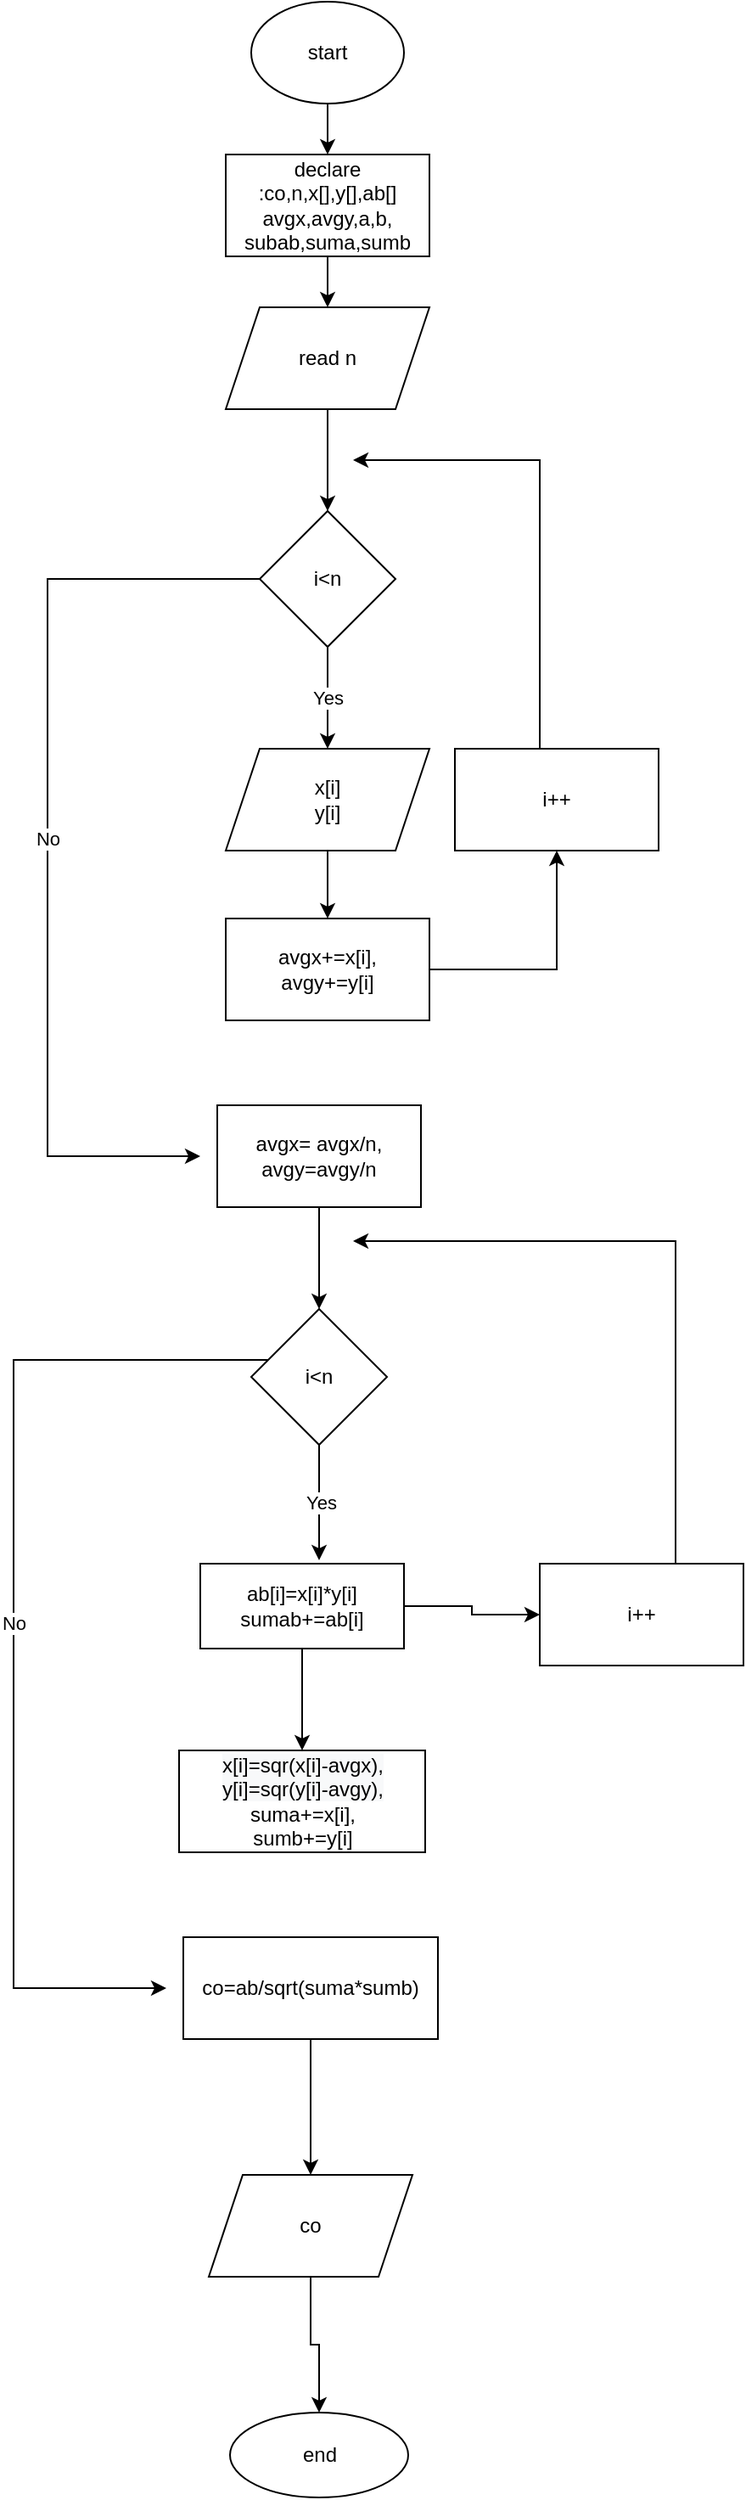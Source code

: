 <mxfile version="20.5.2" type="github">
  <diagram id="C5RBs43oDa-KdzZeNtuy" name="Page-1">
    <mxGraphModel dx="438" dy="709" grid="1" gridSize="10" guides="1" tooltips="1" connect="1" arrows="1" fold="1" page="1" pageScale="1" pageWidth="827" pageHeight="1169" math="0" shadow="0">
      <root>
        <mxCell id="WIyWlLk6GJQsqaUBKTNV-0" />
        <mxCell id="WIyWlLk6GJQsqaUBKTNV-1" parent="WIyWlLk6GJQsqaUBKTNV-0" />
        <mxCell id="pZiopx0UELvQ2Yeu1nXy-2" value="" style="edgeStyle=orthogonalEdgeStyle;rounded=0;orthogonalLoop=1;jettySize=auto;html=1;" edge="1" parent="WIyWlLk6GJQsqaUBKTNV-1" source="pZiopx0UELvQ2Yeu1nXy-0" target="pZiopx0UELvQ2Yeu1nXy-1">
          <mxGeometry relative="1" as="geometry" />
        </mxCell>
        <mxCell id="pZiopx0UELvQ2Yeu1nXy-0" value="start" style="ellipse;whiteSpace=wrap;html=1;" vertex="1" parent="WIyWlLk6GJQsqaUBKTNV-1">
          <mxGeometry x="340" y="50" width="90" height="60" as="geometry" />
        </mxCell>
        <mxCell id="pZiopx0UELvQ2Yeu1nXy-4" value="" style="edgeStyle=orthogonalEdgeStyle;rounded=0;orthogonalLoop=1;jettySize=auto;html=1;" edge="1" parent="WIyWlLk6GJQsqaUBKTNV-1" source="pZiopx0UELvQ2Yeu1nXy-1" target="pZiopx0UELvQ2Yeu1nXy-3">
          <mxGeometry relative="1" as="geometry" />
        </mxCell>
        <mxCell id="pZiopx0UELvQ2Yeu1nXy-1" value="declare :co,n,x[],y[],ab[]&lt;br&gt;avgx,avgy,a,b,&lt;br&gt;subab,suma,sumb" style="rounded=0;whiteSpace=wrap;html=1;" vertex="1" parent="WIyWlLk6GJQsqaUBKTNV-1">
          <mxGeometry x="325" y="140" width="120" height="60" as="geometry" />
        </mxCell>
        <mxCell id="pZiopx0UELvQ2Yeu1nXy-6" value="" style="edgeStyle=orthogonalEdgeStyle;rounded=0;orthogonalLoop=1;jettySize=auto;html=1;" edge="1" parent="WIyWlLk6GJQsqaUBKTNV-1" source="pZiopx0UELvQ2Yeu1nXy-3" target="pZiopx0UELvQ2Yeu1nXy-5">
          <mxGeometry relative="1" as="geometry" />
        </mxCell>
        <mxCell id="pZiopx0UELvQ2Yeu1nXy-3" value="read n" style="shape=parallelogram;perimeter=parallelogramPerimeter;whiteSpace=wrap;html=1;fixedSize=1;" vertex="1" parent="WIyWlLk6GJQsqaUBKTNV-1">
          <mxGeometry x="325" y="230" width="120" height="60" as="geometry" />
        </mxCell>
        <mxCell id="pZiopx0UELvQ2Yeu1nXy-8" value="Yes" style="edgeStyle=orthogonalEdgeStyle;rounded=0;orthogonalLoop=1;jettySize=auto;html=1;" edge="1" parent="WIyWlLk6GJQsqaUBKTNV-1" source="pZiopx0UELvQ2Yeu1nXy-5" target="pZiopx0UELvQ2Yeu1nXy-7">
          <mxGeometry relative="1" as="geometry" />
        </mxCell>
        <mxCell id="pZiopx0UELvQ2Yeu1nXy-16" value="No" style="edgeStyle=orthogonalEdgeStyle;rounded=0;orthogonalLoop=1;jettySize=auto;html=1;" edge="1" parent="WIyWlLk6GJQsqaUBKTNV-1" source="pZiopx0UELvQ2Yeu1nXy-5">
          <mxGeometry relative="1" as="geometry">
            <mxPoint x="310" y="730" as="targetPoint" />
            <Array as="points">
              <mxPoint x="220" y="390" />
              <mxPoint x="220" y="730" />
            </Array>
          </mxGeometry>
        </mxCell>
        <mxCell id="pZiopx0UELvQ2Yeu1nXy-5" value="i&amp;lt;n" style="rhombus;whiteSpace=wrap;html=1;" vertex="1" parent="WIyWlLk6GJQsqaUBKTNV-1">
          <mxGeometry x="345" y="350" width="80" height="80" as="geometry" />
        </mxCell>
        <mxCell id="pZiopx0UELvQ2Yeu1nXy-10" value="" style="edgeStyle=orthogonalEdgeStyle;rounded=0;orthogonalLoop=1;jettySize=auto;html=1;" edge="1" parent="WIyWlLk6GJQsqaUBKTNV-1" source="pZiopx0UELvQ2Yeu1nXy-7" target="pZiopx0UELvQ2Yeu1nXy-9">
          <mxGeometry relative="1" as="geometry" />
        </mxCell>
        <mxCell id="pZiopx0UELvQ2Yeu1nXy-7" value="x[i]&lt;br&gt;y[i]&lt;br&gt;" style="shape=parallelogram;perimeter=parallelogramPerimeter;whiteSpace=wrap;html=1;fixedSize=1;" vertex="1" parent="WIyWlLk6GJQsqaUBKTNV-1">
          <mxGeometry x="325" y="490" width="120" height="60" as="geometry" />
        </mxCell>
        <mxCell id="pZiopx0UELvQ2Yeu1nXy-12" style="edgeStyle=orthogonalEdgeStyle;rounded=0;orthogonalLoop=1;jettySize=auto;html=1;exitX=1;exitY=0.5;exitDx=0;exitDy=0;" edge="1" parent="WIyWlLk6GJQsqaUBKTNV-1" source="pZiopx0UELvQ2Yeu1nXy-9" target="pZiopx0UELvQ2Yeu1nXy-11">
          <mxGeometry relative="1" as="geometry" />
        </mxCell>
        <mxCell id="pZiopx0UELvQ2Yeu1nXy-9" value="avgx+=x[i],&lt;br&gt;avgy+=y[i]" style="rounded=0;whiteSpace=wrap;html=1;" vertex="1" parent="WIyWlLk6GJQsqaUBKTNV-1">
          <mxGeometry x="325" y="590" width="120" height="60" as="geometry" />
        </mxCell>
        <mxCell id="pZiopx0UELvQ2Yeu1nXy-14" style="edgeStyle=orthogonalEdgeStyle;rounded=0;orthogonalLoop=1;jettySize=auto;html=1;" edge="1" parent="WIyWlLk6GJQsqaUBKTNV-1" source="pZiopx0UELvQ2Yeu1nXy-11">
          <mxGeometry relative="1" as="geometry">
            <mxPoint x="400" y="320" as="targetPoint" />
            <Array as="points">
              <mxPoint x="510" y="320" />
            </Array>
          </mxGeometry>
        </mxCell>
        <mxCell id="pZiopx0UELvQ2Yeu1nXy-11" value="i++" style="rounded=0;whiteSpace=wrap;html=1;" vertex="1" parent="WIyWlLk6GJQsqaUBKTNV-1">
          <mxGeometry x="460" y="490" width="120" height="60" as="geometry" />
        </mxCell>
        <mxCell id="pZiopx0UELvQ2Yeu1nXy-30" value="" style="edgeStyle=orthogonalEdgeStyle;rounded=0;orthogonalLoop=1;jettySize=auto;html=1;" edge="1" parent="WIyWlLk6GJQsqaUBKTNV-1" source="pZiopx0UELvQ2Yeu1nXy-17" target="pZiopx0UELvQ2Yeu1nXy-22">
          <mxGeometry relative="1" as="geometry" />
        </mxCell>
        <mxCell id="pZiopx0UELvQ2Yeu1nXy-17" value="avgx= avgx/n,&lt;br&gt;avgy=avgy/n" style="rounded=0;whiteSpace=wrap;html=1;" vertex="1" parent="WIyWlLk6GJQsqaUBKTNV-1">
          <mxGeometry x="320" y="700" width="120" height="60" as="geometry" />
        </mxCell>
        <mxCell id="pZiopx0UELvQ2Yeu1nXy-20" value="Yes" style="edgeStyle=orthogonalEdgeStyle;rounded=0;orthogonalLoop=1;jettySize=auto;html=1;" edge="1" parent="WIyWlLk6GJQsqaUBKTNV-1" source="pZiopx0UELvQ2Yeu1nXy-22">
          <mxGeometry relative="1" as="geometry">
            <mxPoint x="380" y="968" as="targetPoint" />
          </mxGeometry>
        </mxCell>
        <mxCell id="pZiopx0UELvQ2Yeu1nXy-21" value="No" style="edgeStyle=orthogonalEdgeStyle;rounded=0;orthogonalLoop=1;jettySize=auto;html=1;" edge="1" parent="WIyWlLk6GJQsqaUBKTNV-1" source="pZiopx0UELvQ2Yeu1nXy-22">
          <mxGeometry relative="1" as="geometry">
            <mxPoint x="290" y="1220" as="targetPoint" />
            <Array as="points">
              <mxPoint x="200" y="850" />
              <mxPoint x="200" y="1220" />
            </Array>
          </mxGeometry>
        </mxCell>
        <mxCell id="pZiopx0UELvQ2Yeu1nXy-22" value="i&amp;lt;n" style="rhombus;whiteSpace=wrap;html=1;" vertex="1" parent="WIyWlLk6GJQsqaUBKTNV-1">
          <mxGeometry x="340" y="820" width="80" height="80" as="geometry" />
        </mxCell>
        <mxCell id="pZiopx0UELvQ2Yeu1nXy-31" value="" style="edgeStyle=orthogonalEdgeStyle;rounded=0;orthogonalLoop=1;jettySize=auto;html=1;" edge="1" parent="WIyWlLk6GJQsqaUBKTNV-1" source="pZiopx0UELvQ2Yeu1nXy-26" target="pZiopx0UELvQ2Yeu1nXy-28">
          <mxGeometry relative="1" as="geometry" />
        </mxCell>
        <mxCell id="pZiopx0UELvQ2Yeu1nXy-35" value="" style="edgeStyle=orthogonalEdgeStyle;rounded=0;orthogonalLoop=1;jettySize=auto;html=1;" edge="1" parent="WIyWlLk6GJQsqaUBKTNV-1" source="pZiopx0UELvQ2Yeu1nXy-26" target="pZiopx0UELvQ2Yeu1nXy-34">
          <mxGeometry relative="1" as="geometry" />
        </mxCell>
        <mxCell id="pZiopx0UELvQ2Yeu1nXy-26" value="ab[i]=x[i]*y[i]&lt;br&gt;sumab+=ab[i]" style="rounded=0;whiteSpace=wrap;html=1;" vertex="1" parent="WIyWlLk6GJQsqaUBKTNV-1">
          <mxGeometry x="310" y="970" width="120" height="50" as="geometry" />
        </mxCell>
        <mxCell id="pZiopx0UELvQ2Yeu1nXy-27" style="edgeStyle=orthogonalEdgeStyle;rounded=0;orthogonalLoop=1;jettySize=auto;html=1;" edge="1" parent="WIyWlLk6GJQsqaUBKTNV-1" source="pZiopx0UELvQ2Yeu1nXy-28">
          <mxGeometry relative="1" as="geometry">
            <mxPoint x="400" y="780" as="targetPoint" />
            <Array as="points">
              <mxPoint x="590" y="780" />
            </Array>
          </mxGeometry>
        </mxCell>
        <mxCell id="pZiopx0UELvQ2Yeu1nXy-28" value="i++" style="rounded=0;whiteSpace=wrap;html=1;" vertex="1" parent="WIyWlLk6GJQsqaUBKTNV-1">
          <mxGeometry x="510" y="970" width="120" height="60" as="geometry" />
        </mxCell>
        <mxCell id="pZiopx0UELvQ2Yeu1nXy-34" value="&lt;span style=&quot;color: rgb(0, 0, 0); font-family: Helvetica; font-size: 12px; font-style: normal; font-variant-ligatures: normal; font-variant-caps: normal; font-weight: 400; letter-spacing: normal; orphans: 2; text-align: center; text-indent: 0px; text-transform: none; widows: 2; word-spacing: 0px; -webkit-text-stroke-width: 0px; background-color: rgb(248, 249, 250); text-decoration-thickness: initial; text-decoration-style: initial; text-decoration-color: initial; float: none; display: inline !important;&quot;&gt;x[i]=sqr(x[i]-avgx),&lt;/span&gt;&lt;br style=&quot;color: rgb(0, 0, 0); font-family: Helvetica; font-size: 12px; font-style: normal; font-variant-ligatures: normal; font-variant-caps: normal; font-weight: 400; letter-spacing: normal; orphans: 2; text-align: center; text-indent: 0px; text-transform: none; widows: 2; word-spacing: 0px; -webkit-text-stroke-width: 0px; background-color: rgb(248, 249, 250); text-decoration-thickness: initial; text-decoration-style: initial; text-decoration-color: initial;&quot;&gt;&lt;span style=&quot;color: rgb(0, 0, 0); font-family: Helvetica; font-size: 12px; font-style: normal; font-variant-ligatures: normal; font-variant-caps: normal; font-weight: 400; letter-spacing: normal; orphans: 2; text-align: center; text-indent: 0px; text-transform: none; widows: 2; word-spacing: 0px; -webkit-text-stroke-width: 0px; background-color: rgb(248, 249, 250); text-decoration-thickness: initial; text-decoration-style: initial; text-decoration-color: initial; float: none; display: inline !important;&quot;&gt;y[i]=sqr(y[i]-avgy),&lt;br&gt;&lt;/span&gt;suma+=x[i],&lt;br&gt;sumb+=y[i]" style="whiteSpace=wrap;html=1;rounded=0;" vertex="1" parent="WIyWlLk6GJQsqaUBKTNV-1">
          <mxGeometry x="297.5" y="1080" width="145" height="60" as="geometry" />
        </mxCell>
        <mxCell id="pZiopx0UELvQ2Yeu1nXy-38" value="" style="edgeStyle=orthogonalEdgeStyle;rounded=0;orthogonalLoop=1;jettySize=auto;html=1;" edge="1" parent="WIyWlLk6GJQsqaUBKTNV-1" source="pZiopx0UELvQ2Yeu1nXy-36" target="pZiopx0UELvQ2Yeu1nXy-37">
          <mxGeometry relative="1" as="geometry" />
        </mxCell>
        <mxCell id="pZiopx0UELvQ2Yeu1nXy-36" value="co=ab/sqrt(suma*sumb)" style="rounded=0;whiteSpace=wrap;html=1;" vertex="1" parent="WIyWlLk6GJQsqaUBKTNV-1">
          <mxGeometry x="300" y="1190" width="150" height="60" as="geometry" />
        </mxCell>
        <mxCell id="pZiopx0UELvQ2Yeu1nXy-40" value="" style="edgeStyle=orthogonalEdgeStyle;rounded=0;orthogonalLoop=1;jettySize=auto;html=1;" edge="1" parent="WIyWlLk6GJQsqaUBKTNV-1" source="pZiopx0UELvQ2Yeu1nXy-37" target="pZiopx0UELvQ2Yeu1nXy-39">
          <mxGeometry relative="1" as="geometry" />
        </mxCell>
        <mxCell id="pZiopx0UELvQ2Yeu1nXy-37" value="co" style="shape=parallelogram;perimeter=parallelogramPerimeter;whiteSpace=wrap;html=1;fixedSize=1;rounded=0;" vertex="1" parent="WIyWlLk6GJQsqaUBKTNV-1">
          <mxGeometry x="315" y="1330" width="120" height="60" as="geometry" />
        </mxCell>
        <mxCell id="pZiopx0UELvQ2Yeu1nXy-39" value="end" style="ellipse;whiteSpace=wrap;html=1;rounded=0;" vertex="1" parent="WIyWlLk6GJQsqaUBKTNV-1">
          <mxGeometry x="327.5" y="1470" width="105" height="50" as="geometry" />
        </mxCell>
      </root>
    </mxGraphModel>
  </diagram>
</mxfile>
